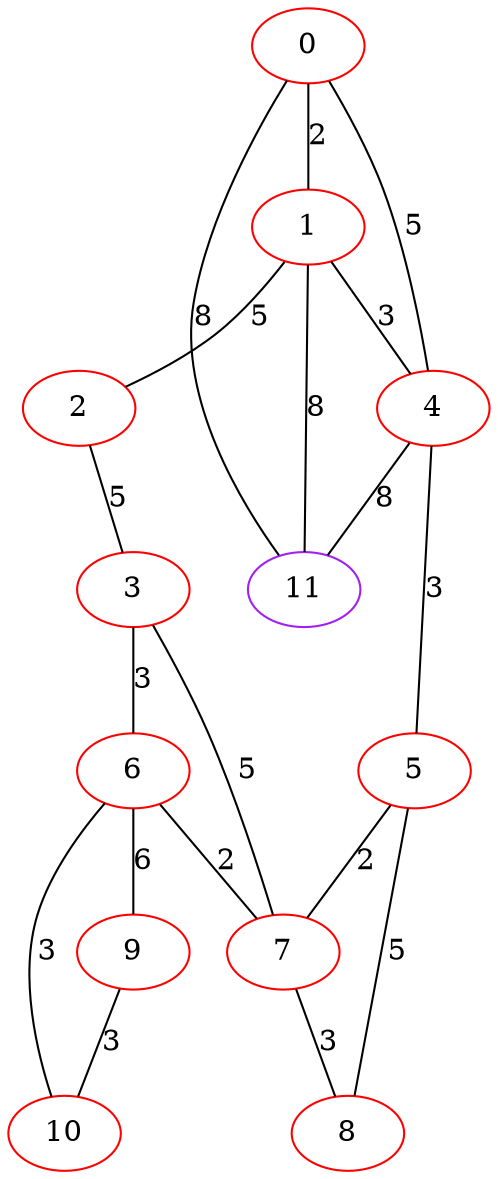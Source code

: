 graph "" {
0 [color=red, weight=1];
1 [color=red, weight=1];
2 [color=red, weight=1];
3 [color=red, weight=1];
4 [color=red, weight=1];
5 [color=red, weight=1];
6 [color=red, weight=1];
7 [color=red, weight=1];
8 [color=red, weight=1];
9 [color=red, weight=1];
10 [color=red, weight=1];
11 [color=purple, weight=4];
0 -- 1  [key=0, label=2];
0 -- 11  [key=0, label=8];
0 -- 4  [key=0, label=5];
1 -- 2  [key=0, label=5];
1 -- 11  [key=0, label=8];
1 -- 4  [key=0, label=3];
2 -- 3  [key=0, label=5];
3 -- 6  [key=0, label=3];
3 -- 7  [key=0, label=5];
4 -- 11  [key=0, label=8];
4 -- 5  [key=0, label=3];
5 -- 8  [key=0, label=5];
5 -- 7  [key=0, label=2];
6 -- 9  [key=0, label=6];
6 -- 10  [key=0, label=3];
6 -- 7  [key=0, label=2];
7 -- 8  [key=0, label=3];
9 -- 10  [key=0, label=3];
}
